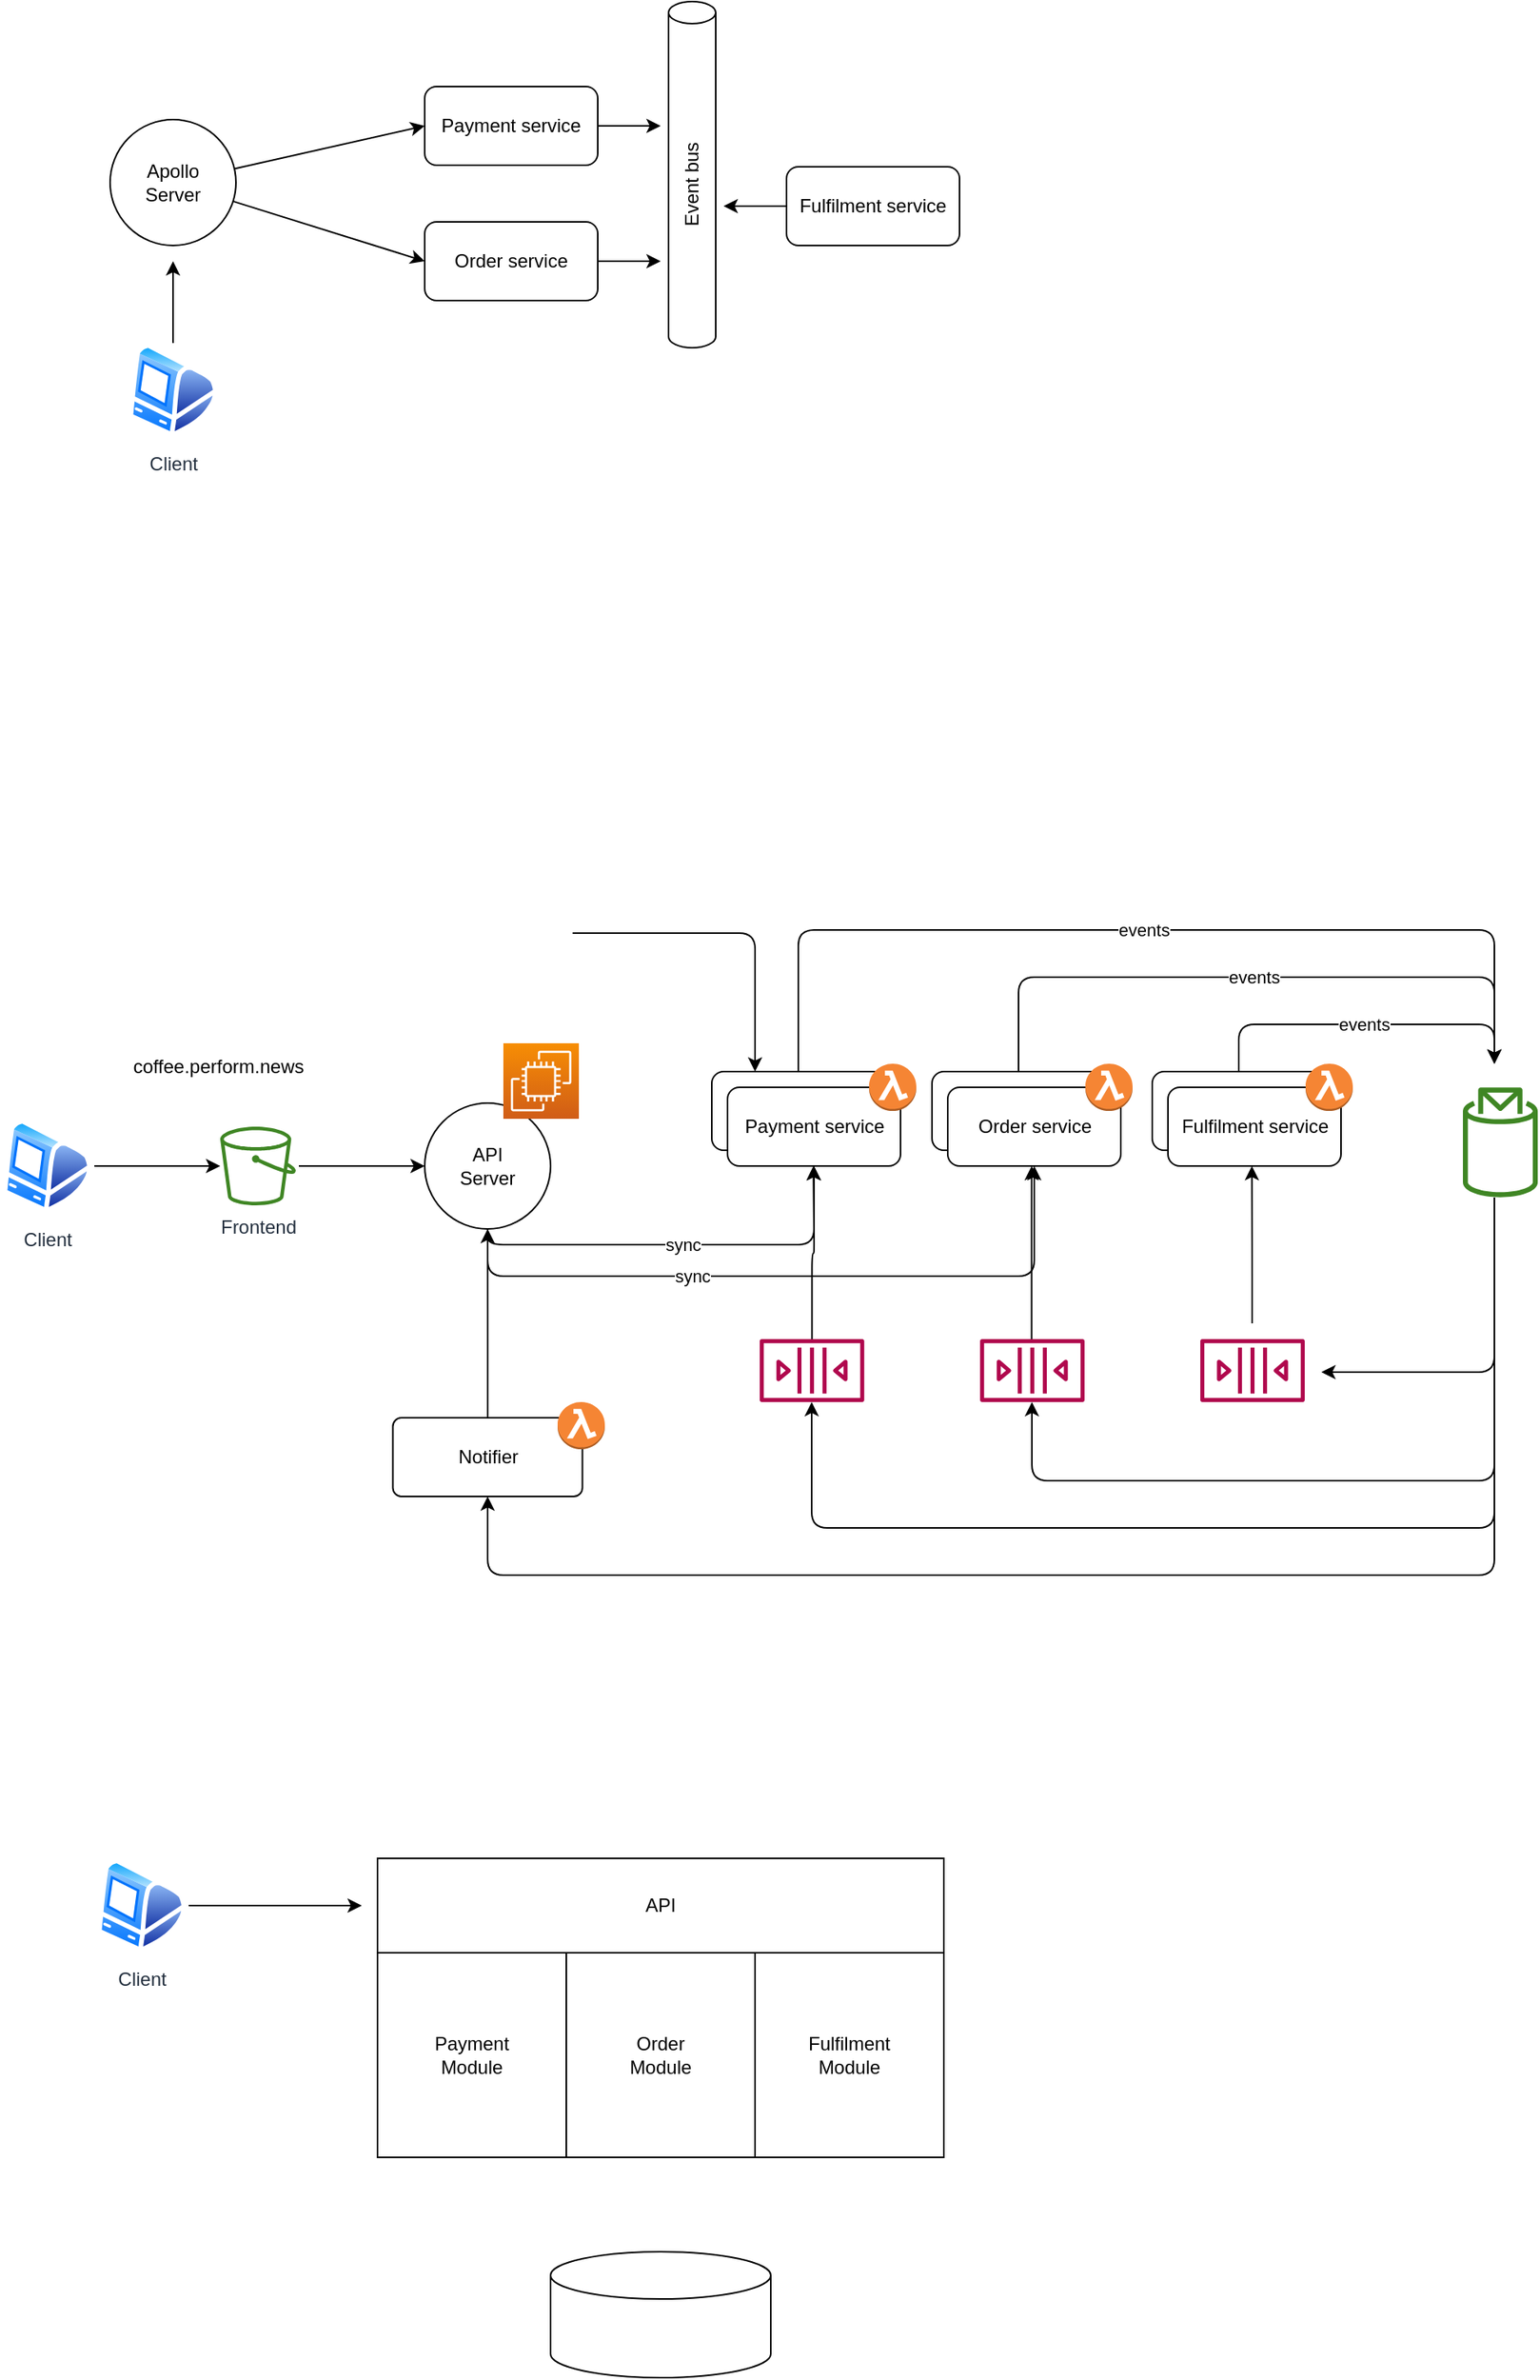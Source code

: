 <mxfile>
    <diagram id="3ciIGtcFt_t5HZg3-FSJ" name="architecture">
        <mxGraphModel dx="1135" dy="963" grid="1" gridSize="10" guides="1" tooltips="1" connect="1" arrows="1" fold="1" page="1" pageScale="1" pageWidth="2336" pageHeight="1654" math="0" shadow="0">
            <root>
                <mxCell id="0"/>
                <mxCell id="1" parent="0"/>
                <mxCell id="16" style="edgeStyle=none;html=1;entryX=0;entryY=0.5;entryDx=0;entryDy=0;" parent="1" source="2" target="7" edge="1">
                    <mxGeometry relative="1" as="geometry"/>
                </mxCell>
                <mxCell id="17" style="edgeStyle=none;html=1;entryX=0;entryY=0.5;entryDx=0;entryDy=0;" parent="1" source="2" target="9" edge="1">
                    <mxGeometry relative="1" as="geometry"/>
                </mxCell>
                <mxCell id="2" value="Apollo&lt;br&gt;Server" style="ellipse;whiteSpace=wrap;html=1;aspect=fixed;" parent="1" vertex="1">
                    <mxGeometry x="180" y="125" width="80" height="80" as="geometry"/>
                </mxCell>
                <mxCell id="10" style="edgeStyle=none;html=1;" parent="1" source="4" edge="1">
                    <mxGeometry relative="1" as="geometry">
                        <mxPoint x="220" y="215" as="targetPoint"/>
                    </mxGeometry>
                </mxCell>
                <mxCell id="4" value="Client" style="aspect=fixed;perimeter=ellipsePerimeter;html=1;align=center;shadow=0;dashed=0;spacingTop=3;image;image=img/lib/active_directory/mac_client.svg;fontFamily=Helvetica;fontSize=12;fontColor=#232F3E;strokeColor=#232F3E;fillColor=#ffffff;sketch=0;" parent="1" vertex="1">
                    <mxGeometry x="190" y="267" width="60" height="60" as="geometry"/>
                </mxCell>
                <mxCell id="6" value="Event bus" style="shape=cylinder3;whiteSpace=wrap;html=1;boundedLbl=1;backgroundOutline=1;size=7;rotation=0;horizontal=0;" parent="1" vertex="1">
                    <mxGeometry x="535" y="50" width="30" height="220" as="geometry"/>
                </mxCell>
                <mxCell id="15" style="edgeStyle=none;html=1;" parent="1" source="7" edge="1">
                    <mxGeometry relative="1" as="geometry">
                        <mxPoint x="530" y="129" as="targetPoint"/>
                    </mxGeometry>
                </mxCell>
                <mxCell id="7" value="Payment service" style="rounded=1;whiteSpace=wrap;html=1;" parent="1" vertex="1">
                    <mxGeometry x="380" y="104" width="110" height="50" as="geometry"/>
                </mxCell>
                <mxCell id="14" style="edgeStyle=none;html=1;" parent="1" source="8" edge="1">
                    <mxGeometry relative="1" as="geometry">
                        <mxPoint x="570" y="180" as="targetPoint"/>
                    </mxGeometry>
                </mxCell>
                <mxCell id="8" value="Fulfilment service" style="rounded=1;whiteSpace=wrap;html=1;" parent="1" vertex="1">
                    <mxGeometry x="610" y="155" width="110" height="50" as="geometry"/>
                </mxCell>
                <mxCell id="12" style="edgeStyle=none;html=1;" parent="1" source="9" edge="1">
                    <mxGeometry relative="1" as="geometry">
                        <mxPoint x="530" y="215" as="targetPoint"/>
                    </mxGeometry>
                </mxCell>
                <mxCell id="9" value="Order service" style="rounded=1;whiteSpace=wrap;html=1;" parent="1" vertex="1">
                    <mxGeometry x="380" y="190" width="110" height="50" as="geometry"/>
                </mxCell>
                <mxCell id="77" value="sync" style="edgeStyle=orthogonalEdgeStyle;html=1;entryX=0.5;entryY=1;entryDx=0;entryDy=0;" parent="1" source="20" target="49" edge="1">
                    <mxGeometry relative="1" as="geometry">
                        <Array as="points">
                            <mxPoint x="420" y="840"/>
                            <mxPoint x="628" y="840"/>
                        </Array>
                    </mxGeometry>
                </mxCell>
                <mxCell id="78" value="sync" style="edgeStyle=orthogonalEdgeStyle;html=1;entryX=0.5;entryY=1;entryDx=0;entryDy=0;" parent="1" source="20" target="51" edge="1">
                    <mxGeometry x="-0.285" relative="1" as="geometry">
                        <Array as="points">
                            <mxPoint x="420" y="860"/>
                            <mxPoint x="768" y="860"/>
                        </Array>
                        <mxPoint as="offset"/>
                    </mxGeometry>
                </mxCell>
                <mxCell id="20" value="API&lt;br&gt;Server" style="ellipse;whiteSpace=wrap;html=1;aspect=fixed;" parent="1" vertex="1">
                    <mxGeometry x="380" y="750" width="80" height="80" as="geometry"/>
                </mxCell>
                <mxCell id="70" style="edgeStyle=none;html=1;" parent="1" edge="1">
                    <mxGeometry relative="1" as="geometry">
                        <mxPoint x="380" y="790" as="targetPoint"/>
                        <mxPoint x="300" y="790" as="sourcePoint"/>
                    </mxGeometry>
                </mxCell>
                <mxCell id="35" value="events" style="edgeStyle=orthogonalEdgeStyle;html=1;entryX=0.5;entryY=0;entryDx=0;entryDy=0;entryPerimeter=0;startArrow=none;startFill=0;endArrow=classic;endFill=1;" parent="1" source="25" edge="1">
                    <mxGeometry relative="1" as="geometry">
                        <Array as="points">
                            <mxPoint x="617.5" y="640"/>
                            <mxPoint x="1060.5" y="640"/>
                        </Array>
                        <mxPoint x="1060" y="725" as="targetPoint"/>
                    </mxGeometry>
                </mxCell>
                <mxCell id="37" value="events" style="edgeStyle=orthogonalEdgeStyle;html=1;entryX=0.5;entryY=0;entryDx=0;entryDy=0;entryPerimeter=0;startArrow=none;startFill=0;endArrow=classic;endFill=1;" parent="1" source="27" edge="1">
                    <mxGeometry relative="1" as="geometry">
                        <Array as="points">
                            <mxPoint x="897.5" y="700"/>
                            <mxPoint x="1060.5" y="700"/>
                        </Array>
                        <mxPoint x="1060" y="725" as="targetPoint"/>
                    </mxGeometry>
                </mxCell>
                <mxCell id="36" value="events" style="edgeStyle=orthogonalEdgeStyle;html=1;entryX=0.5;entryY=0;entryDx=0;entryDy=0;entryPerimeter=0;startArrow=none;startFill=0;endArrow=classic;endFill=1;" parent="1" source="29" edge="1">
                    <mxGeometry relative="1" as="geometry">
                        <Array as="points">
                            <mxPoint x="757.5" y="670"/>
                            <mxPoint x="1060.5" y="670"/>
                        </Array>
                        <mxPoint x="1060" y="725" as="targetPoint"/>
                    </mxGeometry>
                </mxCell>
                <mxCell id="53" style="edgeStyle=orthogonalEdgeStyle;html=1;" parent="1" edge="1">
                    <mxGeometry relative="1" as="geometry">
                        <Array as="points">
                            <mxPoint x="1060.5" y="921"/>
                        </Array>
                        <mxPoint x="1060" y="810" as="sourcePoint"/>
                        <mxPoint x="950" y="921" as="targetPoint"/>
                    </mxGeometry>
                </mxCell>
                <mxCell id="54" style="edgeStyle=orthogonalEdgeStyle;html=1;" parent="1" target="100" edge="1">
                    <mxGeometry relative="1" as="geometry">
                        <Array as="points">
                            <mxPoint x="1060" y="990"/>
                            <mxPoint x="766" y="990"/>
                        </Array>
                        <mxPoint x="1060" y="810" as="sourcePoint"/>
                        <mxPoint x="757.5" y="954.0" as="targetPoint"/>
                    </mxGeometry>
                </mxCell>
                <mxCell id="58" style="edgeStyle=orthogonalEdgeStyle;html=1;" parent="1" target="98" edge="1">
                    <mxGeometry relative="1" as="geometry">
                        <Array as="points">
                            <mxPoint x="1060" y="1020"/>
                            <mxPoint x="626" y="1020"/>
                        </Array>
                        <mxPoint x="1060" y="810" as="sourcePoint"/>
                        <mxPoint x="618" y="970" as="targetPoint"/>
                    </mxGeometry>
                </mxCell>
                <mxCell id="74" style="edgeStyle=orthogonalEdgeStyle;html=1;entryX=0.5;entryY=1;entryDx=0;entryDy=0;" parent="1" target="73" edge="1">
                    <mxGeometry relative="1" as="geometry">
                        <Array as="points">
                            <mxPoint x="1060" y="1050"/>
                            <mxPoint x="420" y="1050"/>
                        </Array>
                        <mxPoint x="1060" y="820" as="sourcePoint"/>
                    </mxGeometry>
                </mxCell>
                <mxCell id="56" style="edgeStyle=orthogonalEdgeStyle;html=1;" parent="1" source="100" edge="1">
                    <mxGeometry relative="1" as="geometry">
                        <mxPoint x="765.84" y="790" as="targetPoint"/>
                        <mxPoint x="765.84" y="884.0" as="sourcePoint"/>
                        <Array as="points">
                            <mxPoint x="766" y="820"/>
                        </Array>
                    </mxGeometry>
                </mxCell>
                <mxCell id="57" style="edgeStyle=orthogonalEdgeStyle;html=1;" parent="1" source="98" edge="1">
                    <mxGeometry relative="1" as="geometry">
                        <mxPoint x="627.08" y="790" as="targetPoint"/>
                        <mxPoint x="627.08" y="881.0" as="sourcePoint"/>
                    </mxGeometry>
                </mxCell>
                <mxCell id="55" style="edgeStyle=orthogonalEdgeStyle;html=1;" parent="1" edge="1">
                    <mxGeometry relative="1" as="geometry">
                        <mxPoint x="905.84" y="790" as="targetPoint"/>
                        <mxPoint x="906" y="890" as="sourcePoint"/>
                        <Array as="points">
                            <mxPoint x="906.34" y="850"/>
                            <mxPoint x="906.34" y="850"/>
                        </Array>
                    </mxGeometry>
                </mxCell>
                <mxCell id="88" style="edgeStyle=orthogonalEdgeStyle;html=1;entryX=0.25;entryY=0;entryDx=0;entryDy=0;" parent="1" source="44" target="25" edge="1">
                    <mxGeometry relative="1" as="geometry"/>
                </mxCell>
                <mxCell id="44" value="" style="shape=image;verticalLabelPosition=bottom;labelBackgroundColor=#ffffff;verticalAlign=top;aspect=fixed;imageAspect=0;image=https://cdn-icons-png.flaticon.com/512/5968/5968312.png;" parent="1" vertex="1">
                    <mxGeometry x="410" y="610" width="64" height="64" as="geometry"/>
                </mxCell>
                <mxCell id="60" value="Payment&lt;br&gt;Module" style="rounded=0;whiteSpace=wrap;html=1;" parent="1" vertex="1">
                    <mxGeometry x="350" y="1290" width="120" height="130" as="geometry"/>
                </mxCell>
                <mxCell id="61" value="Fulfilment&lt;br&gt;Module" style="rounded=0;whiteSpace=wrap;html=1;" parent="1" vertex="1">
                    <mxGeometry x="590" y="1290" width="120" height="130" as="geometry"/>
                </mxCell>
                <mxCell id="62" value="Order&lt;br&gt;Module" style="rounded=0;whiteSpace=wrap;html=1;" parent="1" vertex="1">
                    <mxGeometry x="470" y="1290" width="120" height="130" as="geometry"/>
                </mxCell>
                <mxCell id="65" value="" style="shape=cylinder3;whiteSpace=wrap;html=1;boundedLbl=1;backgroundOutline=1;size=15;" parent="1" vertex="1">
                    <mxGeometry x="460" y="1480" width="140" height="80" as="geometry"/>
                </mxCell>
                <mxCell id="66" value="API" style="rounded=0;whiteSpace=wrap;html=1;" parent="1" vertex="1">
                    <mxGeometry x="350" y="1230" width="360" height="60" as="geometry"/>
                </mxCell>
                <mxCell id="68" style="edgeStyle=orthogonalEdgeStyle;html=1;" parent="1" source="67" edge="1">
                    <mxGeometry relative="1" as="geometry">
                        <mxPoint x="340" y="1260" as="targetPoint"/>
                    </mxGeometry>
                </mxCell>
                <mxCell id="67" value="Client" style="aspect=fixed;perimeter=ellipsePerimeter;html=1;align=center;shadow=0;dashed=0;spacingTop=3;image;image=img/lib/active_directory/mac_client.svg;fontFamily=Helvetica;fontSize=12;fontColor=#232F3E;strokeColor=#232F3E;fillColor=#ffffff;sketch=0;" parent="1" vertex="1">
                    <mxGeometry x="170" y="1230" width="60" height="60" as="geometry"/>
                </mxCell>
                <mxCell id="75" style="edgeStyle=orthogonalEdgeStyle;html=1;entryX=0.5;entryY=1;entryDx=0;entryDy=0;" parent="1" source="73" target="20" edge="1">
                    <mxGeometry relative="1" as="geometry">
                        <mxPoint x="420" y="895" as="targetPoint"/>
                    </mxGeometry>
                </mxCell>
                <mxCell id="84" value="" style="group" parent="1" vertex="1" connectable="0">
                    <mxGeometry x="359.75" y="940" width="134.75" height="60" as="geometry"/>
                </mxCell>
                <mxCell id="73" value="Notifier" style="rounded=1;whiteSpace=wrap;html=1;arcSize=11;" parent="84" vertex="1">
                    <mxGeometry y="10" width="120.5" height="50" as="geometry"/>
                </mxCell>
                <mxCell id="83" value="" style="outlineConnect=0;dashed=0;verticalLabelPosition=bottom;verticalAlign=top;align=center;html=1;shape=mxgraph.aws3.lambda_function;fillColor=#F58534;gradientColor=none;" parent="84" vertex="1">
                    <mxGeometry x="104.75" width="30" height="30" as="geometry"/>
                </mxCell>
                <mxCell id="85" value="" style="group" parent="1" vertex="1" connectable="0">
                    <mxGeometry x="562.5" y="725" width="130" height="65" as="geometry"/>
                </mxCell>
                <mxCell id="25" value="Payment service" style="rounded=1;whiteSpace=wrap;html=1;" parent="85" vertex="1">
                    <mxGeometry y="5" width="110" height="50" as="geometry"/>
                </mxCell>
                <mxCell id="49" value="Payment service" style="rounded=1;whiteSpace=wrap;html=1;" parent="85" vertex="1">
                    <mxGeometry x="10" y="15" width="110" height="50" as="geometry"/>
                </mxCell>
                <mxCell id="82" value="" style="outlineConnect=0;dashed=0;verticalLabelPosition=bottom;verticalAlign=top;align=center;html=1;shape=mxgraph.aws3.lambda_function;fillColor=#F58534;gradientColor=none;" parent="85" vertex="1">
                    <mxGeometry x="100" width="30" height="30" as="geometry"/>
                </mxCell>
                <mxCell id="86" value="" style="group" parent="1" vertex="1" connectable="0">
                    <mxGeometry x="702.5" y="725" width="127.5" height="65" as="geometry"/>
                </mxCell>
                <mxCell id="29" value="Order service" style="rounded=1;whiteSpace=wrap;html=1;" parent="86" vertex="1">
                    <mxGeometry y="5" width="110" height="50" as="geometry"/>
                </mxCell>
                <mxCell id="51" value="Order service" style="rounded=1;whiteSpace=wrap;html=1;" parent="86" vertex="1">
                    <mxGeometry x="10" y="15" width="110" height="50" as="geometry"/>
                </mxCell>
                <mxCell id="81" value="" style="outlineConnect=0;dashed=0;verticalLabelPosition=bottom;verticalAlign=top;align=center;html=1;shape=mxgraph.aws3.lambda_function;fillColor=#F58534;gradientColor=none;" parent="86" vertex="1">
                    <mxGeometry x="97.5" width="30" height="30" as="geometry"/>
                </mxCell>
                <mxCell id="87" value="" style="group" parent="1" vertex="1" connectable="0">
                    <mxGeometry x="842.5" y="725" width="127.5" height="65" as="geometry"/>
                </mxCell>
                <mxCell id="27" value="Fulfilment service" style="rounded=1;whiteSpace=wrap;html=1;" parent="87" vertex="1">
                    <mxGeometry y="5" width="110" height="50" as="geometry"/>
                </mxCell>
                <mxCell id="52" value="Fulfilment service" style="rounded=1;whiteSpace=wrap;html=1;" parent="87" vertex="1">
                    <mxGeometry x="10" y="15" width="110" height="50" as="geometry"/>
                </mxCell>
                <mxCell id="80" value="" style="outlineConnect=0;dashed=0;verticalLabelPosition=bottom;verticalAlign=top;align=center;html=1;shape=mxgraph.aws3.lambda_function;fillColor=#F58534;gradientColor=none;" parent="87" vertex="1">
                    <mxGeometry x="97.5" width="30" height="30" as="geometry"/>
                </mxCell>
                <mxCell id="93" value="" style="sketch=0;points=[[0,0,0],[0.25,0,0],[0.5,0,0],[0.75,0,0],[1,0,0],[0,1,0],[0.25,1,0],[0.5,1,0],[0.75,1,0],[1,1,0],[0,0.25,0],[0,0.5,0],[0,0.75,0],[1,0.25,0],[1,0.5,0],[1,0.75,0]];outlineConnect=0;fontColor=#232F3E;gradientColor=#F78E04;gradientDirection=north;fillColor=#D05C17;strokeColor=#ffffff;dashed=0;verticalLabelPosition=bottom;verticalAlign=top;align=center;html=1;fontSize=12;fontStyle=0;aspect=fixed;shape=mxgraph.aws4.resourceIcon;resIcon=mxgraph.aws4.ec2;" vertex="1" parent="1">
                    <mxGeometry x="430" y="712" width="48" height="48" as="geometry"/>
                </mxCell>
                <mxCell id="94" value="coffee.perform.news" style="text;html=1;strokeColor=none;fillColor=none;align=center;verticalAlign=middle;whiteSpace=wrap;rounded=0;" vertex="1" parent="1">
                    <mxGeometry x="170" y="712" width="157.5" height="30" as="geometry"/>
                </mxCell>
                <mxCell id="95" value="Frontend" style="sketch=0;outlineConnect=0;fontColor=#232F3E;gradientColor=none;fillColor=#3F8624;strokeColor=none;dashed=0;verticalLabelPosition=bottom;verticalAlign=top;align=center;html=1;fontSize=12;fontStyle=0;aspect=fixed;pointerEvents=1;shape=mxgraph.aws4.bucket;" vertex="1" parent="1">
                    <mxGeometry x="250" y="765" width="48.08" height="50" as="geometry"/>
                </mxCell>
                <mxCell id="97" style="edgeStyle=none;html=1;" edge="1" parent="1" source="96" target="95">
                    <mxGeometry relative="1" as="geometry"/>
                </mxCell>
                <mxCell id="96" value="Client" style="aspect=fixed;perimeter=ellipsePerimeter;html=1;align=center;shadow=0;dashed=0;spacingTop=3;image;image=img/lib/active_directory/mac_client.svg;fontFamily=Helvetica;fontSize=12;fontColor=#232F3E;strokeColor=#232F3E;fillColor=#ffffff;sketch=0;" vertex="1" parent="1">
                    <mxGeometry x="110" y="760" width="60" height="60" as="geometry"/>
                </mxCell>
                <mxCell id="98" value="" style="sketch=0;outlineConnect=0;fontColor=#232F3E;gradientColor=none;fillColor=#B0084D;strokeColor=none;dashed=0;verticalLabelPosition=bottom;verticalAlign=top;align=center;html=1;fontSize=12;fontStyle=0;aspect=fixed;pointerEvents=1;shape=mxgraph.aws4.queue;" vertex="1" parent="1">
                    <mxGeometry x="593" y="900" width="66.39" height="40" as="geometry"/>
                </mxCell>
                <mxCell id="99" value="" style="sketch=0;outlineConnect=0;fontColor=#232F3E;gradientColor=none;fillColor=#B0084D;strokeColor=none;dashed=0;verticalLabelPosition=bottom;verticalAlign=top;align=center;html=1;fontSize=12;fontStyle=0;aspect=fixed;pointerEvents=1;shape=mxgraph.aws4.queue;" vertex="1" parent="1">
                    <mxGeometry x="873.06" y="900" width="66.39" height="40" as="geometry"/>
                </mxCell>
                <mxCell id="100" value="" style="sketch=0;outlineConnect=0;fontColor=#232F3E;gradientColor=none;fillColor=#B0084D;strokeColor=none;dashed=0;verticalLabelPosition=bottom;verticalAlign=top;align=center;html=1;fontSize=12;fontStyle=0;aspect=fixed;pointerEvents=1;shape=mxgraph.aws4.queue;" vertex="1" parent="1">
                    <mxGeometry x="733.06" y="900" width="66.39" height="40" as="geometry"/>
                </mxCell>
                <mxCell id="102" value="" style="sketch=0;outlineConnect=0;fontColor=#232F3E;gradientColor=none;fillColor=#3F8624;strokeColor=none;dashed=0;verticalLabelPosition=bottom;verticalAlign=top;align=center;html=1;fontSize=12;fontStyle=0;aspect=fixed;pointerEvents=1;shape=mxgraph.aws4.topic_2;" vertex="1" parent="1">
                    <mxGeometry x="1040" y="740" width="47.57" height="70" as="geometry"/>
                </mxCell>
            </root>
        </mxGraphModel>
    </diagram>
    <diagram id="usp5NnlR_lSvHXNA_p3T" name="events">
        <mxGraphModel dx="1456" dy="812" grid="1" gridSize="10" guides="1" tooltips="1" connect="1" arrows="1" fold="1" page="1" pageScale="1" pageWidth="2336" pageHeight="1654" math="0" shadow="0">
            <root>
                <mxCell id="USkfGyFfCSIdRW2pAjEp-0"/>
                <mxCell id="USkfGyFfCSIdRW2pAjEp-1" parent="USkfGyFfCSIdRW2pAjEp-0"/>
                <mxCell id="USkfGyFfCSIdRW2pAjEp-21" value="Acts on:&lt;br&gt;&lt;ul&gt;&lt;li&gt;Payment Successful&lt;/li&gt;&lt;li&gt;Payment Failed&lt;/li&gt;&lt;li&gt;Fulfilment Complete&lt;/li&gt;&lt;li&gt;Fulfilment Failed&lt;/li&gt;&lt;/ul&gt;" style="rounded=0;whiteSpace=wrap;html=1;fillColor=none;align=left;verticalAlign=bottom;" parent="USkfGyFfCSIdRW2pAjEp-1" vertex="1">
                    <mxGeometry x="95" y="50" width="290" height="560" as="geometry"/>
                </mxCell>
                <mxCell id="USkfGyFfCSIdRW2pAjEp-14" style="edgeStyle=none;html=1;entryX=0.75;entryY=0.069;entryDx=0;entryDy=0;entryPerimeter=0;startArrow=none;startFill=0;endArrow=classic;endFill=1;" parent="USkfGyFfCSIdRW2pAjEp-1" source="USkfGyFfCSIdRW2pAjEp-2" target="USkfGyFfCSIdRW2pAjEp-4" edge="1">
                    <mxGeometry relative="1" as="geometry"/>
                </mxCell>
                <mxCell id="USkfGyFfCSIdRW2pAjEp-15" style="edgeStyle=none;html=1;entryX=0.3;entryY=0.031;entryDx=0;entryDy=0;entryPerimeter=0;startArrow=none;startFill=0;endArrow=classic;endFill=1;" parent="USkfGyFfCSIdRW2pAjEp-1" source="USkfGyFfCSIdRW2pAjEp-2" target="USkfGyFfCSIdRW2pAjEp-5" edge="1">
                    <mxGeometry relative="1" as="geometry"/>
                </mxCell>
                <mxCell id="USkfGyFfCSIdRW2pAjEp-2" value="Order&lt;br&gt;InProgress" style="ellipse;whiteSpace=wrap;html=1;aspect=fixed;" parent="USkfGyFfCSIdRW2pAjEp-1" vertex="1">
                    <mxGeometry x="200" y="210" width="80" height="80" as="geometry"/>
                </mxCell>
                <mxCell id="USkfGyFfCSIdRW2pAjEp-13" style="html=1;entryX=0.5;entryY=0;entryDx=0;entryDy=0;startArrow=none;startFill=0;endArrow=classic;endFill=1;" parent="USkfGyFfCSIdRW2pAjEp-1" source="USkfGyFfCSIdRW2pAjEp-3" target="USkfGyFfCSIdRW2pAjEp-2" edge="1">
                    <mxGeometry relative="1" as="geometry"/>
                </mxCell>
                <mxCell id="USkfGyFfCSIdRW2pAjEp-3" value="Order&lt;br&gt;Created" style="ellipse;whiteSpace=wrap;html=1;aspect=fixed;" parent="USkfGyFfCSIdRW2pAjEp-1" vertex="1">
                    <mxGeometry x="190" y="90" width="80" height="80" as="geometry"/>
                </mxCell>
                <mxCell id="USkfGyFfCSIdRW2pAjEp-4" value="Order&lt;br&gt;Complete" style="ellipse;whiteSpace=wrap;html=1;aspect=fixed;" parent="USkfGyFfCSIdRW2pAjEp-1" vertex="1">
                    <mxGeometry x="130" y="340" width="80" height="80" as="geometry"/>
                </mxCell>
                <mxCell id="USkfGyFfCSIdRW2pAjEp-5" value="Order&lt;br&gt;Cancelled" style="ellipse;whiteSpace=wrap;html=1;aspect=fixed;" parent="USkfGyFfCSIdRW2pAjEp-1" vertex="1">
                    <mxGeometry x="270" y="380" width="80" height="80" as="geometry"/>
                </mxCell>
                <mxCell id="USkfGyFfCSIdRW2pAjEp-16" style="edgeStyle=none;html=1;startArrow=none;startFill=0;endArrow=classic;endFill=1;" parent="USkfGyFfCSIdRW2pAjEp-1" source="USkfGyFfCSIdRW2pAjEp-6" target="USkfGyFfCSIdRW2pAjEp-8" edge="1">
                    <mxGeometry relative="1" as="geometry"/>
                </mxCell>
                <mxCell id="USkfGyFfCSIdRW2pAjEp-17" style="edgeStyle=none;html=1;entryX=0;entryY=0;entryDx=0;entryDy=0;startArrow=none;startFill=0;endArrow=classic;endFill=1;" parent="USkfGyFfCSIdRW2pAjEp-1" source="USkfGyFfCSIdRW2pAjEp-6" target="USkfGyFfCSIdRW2pAjEp-9" edge="1">
                    <mxGeometry relative="1" as="geometry"/>
                </mxCell>
                <mxCell id="USkfGyFfCSIdRW2pAjEp-6" value="Payment&lt;br&gt;Created" style="ellipse;whiteSpace=wrap;html=1;aspect=fixed;" parent="USkfGyFfCSIdRW2pAjEp-1" vertex="1">
                    <mxGeometry x="500" y="160" width="80" height="80" as="geometry"/>
                </mxCell>
                <mxCell id="USkfGyFfCSIdRW2pAjEp-18" style="edgeStyle=none;html=1;entryX=0.5;entryY=0;entryDx=0;entryDy=0;startArrow=none;startFill=0;endArrow=classic;endFill=1;" parent="USkfGyFfCSIdRW2pAjEp-1" source="USkfGyFfCSIdRW2pAjEp-7" target="USkfGyFfCSIdRW2pAjEp-12" edge="1">
                    <mxGeometry relative="1" as="geometry"/>
                </mxCell>
                <mxCell id="USkfGyFfCSIdRW2pAjEp-19" style="edgeStyle=none;html=1;entryX=0.5;entryY=0;entryDx=0;entryDy=0;startArrow=none;startFill=0;endArrow=classic;endFill=1;" parent="USkfGyFfCSIdRW2pAjEp-1" source="USkfGyFfCSIdRW2pAjEp-7" target="USkfGyFfCSIdRW2pAjEp-11" edge="1">
                    <mxGeometry relative="1" as="geometry"/>
                </mxCell>
                <mxCell id="USkfGyFfCSIdRW2pAjEp-7" value="Fulfilment&lt;br&gt;Created" style="ellipse;whiteSpace=wrap;html=1;aspect=fixed;" parent="USkfGyFfCSIdRW2pAjEp-1" vertex="1">
                    <mxGeometry x="830" y="140" width="80" height="80" as="geometry"/>
                </mxCell>
                <mxCell id="USkfGyFfCSIdRW2pAjEp-8" value="Payment&lt;br&gt;Succesful" style="ellipse;whiteSpace=wrap;html=1;aspect=fixed;" parent="USkfGyFfCSIdRW2pAjEp-1" vertex="1">
                    <mxGeometry x="440" y="280" width="80" height="80" as="geometry"/>
                </mxCell>
                <mxCell id="USkfGyFfCSIdRW2pAjEp-9" value="Payment&lt;br&gt;Failed" style="ellipse;whiteSpace=wrap;html=1;aspect=fixed;" parent="USkfGyFfCSIdRW2pAjEp-1" vertex="1">
                    <mxGeometry x="600" y="290" width="80" height="80" as="geometry"/>
                </mxCell>
                <mxCell id="USkfGyFfCSIdRW2pAjEp-11" value="Fulfilment&lt;br&gt;Failed" style="ellipse;whiteSpace=wrap;html=1;aspect=fixed;" parent="USkfGyFfCSIdRW2pAjEp-1" vertex="1">
                    <mxGeometry x="900" y="300" width="80" height="80" as="geometry"/>
                </mxCell>
                <mxCell id="USkfGyFfCSIdRW2pAjEp-12" value="Fulfilment&lt;br&gt;Complete" style="ellipse;whiteSpace=wrap;html=1;aspect=fixed;" parent="USkfGyFfCSIdRW2pAjEp-1" vertex="1">
                    <mxGeometry x="760" y="270" width="80" height="80" as="geometry"/>
                </mxCell>
                <mxCell id="USkfGyFfCSIdRW2pAjEp-22" value="&lt;span style=&quot;text-align: left&quot;&gt;Acts on:&lt;/span&gt;&lt;br style=&quot;text-align: left&quot;&gt;&lt;ul style=&quot;text-align: left&quot;&gt;&lt;li&gt;Order Created&lt;/li&gt;&lt;li&gt;Fulfilment Failed&lt;/li&gt;&lt;/ul&gt;" style="rounded=0;whiteSpace=wrap;html=1;fillColor=none;align=left;verticalAlign=bottom;" parent="USkfGyFfCSIdRW2pAjEp-1" vertex="1">
                    <mxGeometry x="410" y="50" width="290" height="560" as="geometry"/>
                </mxCell>
                <mxCell id="USkfGyFfCSIdRW2pAjEp-23" value="&lt;span style=&quot;color: rgb(0 , 0 , 0) ; font-family: &amp;#34;helvetica&amp;#34; ; font-size: 12px ; font-style: normal ; font-weight: 400 ; letter-spacing: normal ; text-align: left ; text-indent: 0px ; text-transform: none ; word-spacing: 0px ; background-color: rgb(248 , 249 , 250)&quot;&gt;Acts on:&lt;/span&gt;&lt;br style=&quot;color: rgb(0 , 0 , 0) ; font-family: &amp;#34;helvetica&amp;#34; ; font-size: 12px ; font-style: normal ; font-weight: 400 ; letter-spacing: normal ; text-align: left ; text-indent: 0px ; text-transform: none ; word-spacing: 0px ; background-color: rgb(248 , 249 , 250)&quot;&gt;&lt;ul style=&quot;color: rgb(0 , 0 , 0) ; font-family: &amp;#34;helvetica&amp;#34; ; font-size: 12px ; font-style: normal ; font-weight: 400 ; letter-spacing: normal ; text-align: left ; text-indent: 0px ; text-transform: none ; word-spacing: 0px ; background-color: rgb(248 , 249 , 250)&quot;&gt;&lt;li style=&quot;padding: 3px 0px&quot;&gt;Payment Succesful&lt;/li&gt;&lt;/ul&gt;" style="rounded=0;whiteSpace=wrap;html=1;fillColor=none;align=left;verticalAlign=bottom;" parent="USkfGyFfCSIdRW2pAjEp-1" vertex="1">
                    <mxGeometry x="720" y="50" width="290" height="560" as="geometry"/>
                </mxCell>
            </root>
        </mxGraphModel>
    </diagram>
</mxfile>